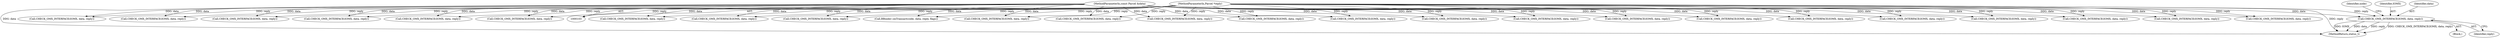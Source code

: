 digraph "0_Android_db829699d3293f254a7387894303451a91278986@pointer" {
"1001230" [label="(Call,CHECK_OMX_INTERFACE(IOMX, data, reply))"];
"1000105" [label="(MethodParameterIn,const Parcel &data)"];
"1000106" [label="(MethodParameterIn,Parcel *reply)"];
"1001348" [label="(Call,BBinder::onTransact(code, data, reply, flags))"];
"1001236" [label="(Identifier,node)"];
"1001312" [label="(Call,CHECK_OMX_INTERFACE(IOMX, data, reply))"];
"1000610" [label="(Call,CHECK_OMX_INTERFACE(IOMX, data, reply))"];
"1001261" [label="(Call,CHECK_OMX_INTERFACE(IOMX, data, reply))"];
"1000114" [label="(Call,CHECK_OMX_INTERFACE(IOMX, data, reply))"];
"1000696" [label="(Call,CHECK_OMX_INTERFACE(IOMX, data, reply))"];
"1001231" [label="(Identifier,IOMX)"];
"1001201" [label="(Call,CHECK_OMX_INTERFACE(IOMX, data, reply))"];
"1000785" [label="(Call,CHECK_OMX_INTERFACE(IOMX, data, reply))"];
"1001232" [label="(Identifier,data)"];
"1001230" [label="(Call,CHECK_OMX_INTERFACE(IOMX, data, reply))"];
"1000644" [label="(Call,CHECK_OMX_INTERFACE(IOMX, data, reply))"];
"1000105" [label="(MethodParameterIn,const Parcel &data)"];
"1001233" [label="(Identifier,reply)"];
"1000138" [label="(Call,CHECK_OMX_INTERFACE(IOMX, data, reply))"];
"1000949" [label="(Call,CHECK_OMX_INTERFACE(IOMX, data, reply))"];
"1001149" [label="(Call,CHECK_OMX_INTERFACE(IOMX, data, reply))"];
"1001353" [label="(MethodReturn,status_t)"];
"1000577" [label="(Call,CHECK_OMX_INTERFACE(IOMX, data, reply))"];
"1000548" [label="(Call,CHECK_OMX_INTERFACE(IOMX, data, reply))"];
"1000106" [label="(MethodParameterIn,Parcel *reply)"];
"1000245" [label="(Call,CHECK_OMX_INTERFACE(IOMX, data, reply))"];
"1000873" [label="(Call,CHECK_OMX_INTERFACE(IOMX, data, reply))"];
"1001033" [label="(Call,CHECK_OMX_INTERFACE(IOMX, data, reply))"];
"1000228" [label="(Call,CHECK_OMX_INTERFACE(IOMX, data, reply))"];
"1001229" [label="(Block,)"];
"1000990" [label="(Call,CHECK_OMX_INTERFACE(IOMX, data, reply))"];
"1000188" [label="(Call,CHECK_OMX_INTERFACE(IOMX, data, reply))"];
"1000278" [label="(Call,CHECK_OMX_INTERFACE(IOMX, data, reply))"];
"1000842" [label="(Call,CHECK_OMX_INTERFACE(IOMX, data, reply))"];
"1000743" [label="(Call,CHECK_OMX_INTERFACE(IOMX, data, reply))"];
"1000928" [label="(Call,CHECK_OMX_INTERFACE(IOMX, data, reply))"];
"1001084" [label="(Call,CHECK_OMX_INTERFACE(IOMX, data, reply))"];
"1001230" -> "1001229"  [label="AST: "];
"1001230" -> "1001233"  [label="CFG: "];
"1001231" -> "1001230"  [label="AST: "];
"1001232" -> "1001230"  [label="AST: "];
"1001233" -> "1001230"  [label="AST: "];
"1001236" -> "1001230"  [label="CFG: "];
"1001230" -> "1001353"  [label="DDG: data"];
"1001230" -> "1001353"  [label="DDG: reply"];
"1001230" -> "1001353"  [label="DDG: CHECK_OMX_INTERFACE(IOMX, data, reply)"];
"1001230" -> "1001353"  [label="DDG: IOMX"];
"1000105" -> "1001230"  [label="DDG: data"];
"1000106" -> "1001230"  [label="DDG: reply"];
"1000105" -> "1000103"  [label="AST: "];
"1000105" -> "1001353"  [label="DDG: data"];
"1000105" -> "1000114"  [label="DDG: data"];
"1000105" -> "1000138"  [label="DDG: data"];
"1000105" -> "1000188"  [label="DDG: data"];
"1000105" -> "1000228"  [label="DDG: data"];
"1000105" -> "1000245"  [label="DDG: data"];
"1000105" -> "1000278"  [label="DDG: data"];
"1000105" -> "1000548"  [label="DDG: data"];
"1000105" -> "1000577"  [label="DDG: data"];
"1000105" -> "1000610"  [label="DDG: data"];
"1000105" -> "1000644"  [label="DDG: data"];
"1000105" -> "1000696"  [label="DDG: data"];
"1000105" -> "1000743"  [label="DDG: data"];
"1000105" -> "1000785"  [label="DDG: data"];
"1000105" -> "1000842"  [label="DDG: data"];
"1000105" -> "1000873"  [label="DDG: data"];
"1000105" -> "1000928"  [label="DDG: data"];
"1000105" -> "1000949"  [label="DDG: data"];
"1000105" -> "1000990"  [label="DDG: data"];
"1000105" -> "1001033"  [label="DDG: data"];
"1000105" -> "1001084"  [label="DDG: data"];
"1000105" -> "1001149"  [label="DDG: data"];
"1000105" -> "1001201"  [label="DDG: data"];
"1000105" -> "1001261"  [label="DDG: data"];
"1000105" -> "1001312"  [label="DDG: data"];
"1000105" -> "1001348"  [label="DDG: data"];
"1000106" -> "1000103"  [label="AST: "];
"1000106" -> "1001353"  [label="DDG: reply"];
"1000106" -> "1000114"  [label="DDG: reply"];
"1000106" -> "1000138"  [label="DDG: reply"];
"1000106" -> "1000188"  [label="DDG: reply"];
"1000106" -> "1000228"  [label="DDG: reply"];
"1000106" -> "1000245"  [label="DDG: reply"];
"1000106" -> "1000278"  [label="DDG: reply"];
"1000106" -> "1000548"  [label="DDG: reply"];
"1000106" -> "1000577"  [label="DDG: reply"];
"1000106" -> "1000610"  [label="DDG: reply"];
"1000106" -> "1000644"  [label="DDG: reply"];
"1000106" -> "1000696"  [label="DDG: reply"];
"1000106" -> "1000743"  [label="DDG: reply"];
"1000106" -> "1000785"  [label="DDG: reply"];
"1000106" -> "1000842"  [label="DDG: reply"];
"1000106" -> "1000873"  [label="DDG: reply"];
"1000106" -> "1000928"  [label="DDG: reply"];
"1000106" -> "1000949"  [label="DDG: reply"];
"1000106" -> "1000990"  [label="DDG: reply"];
"1000106" -> "1001033"  [label="DDG: reply"];
"1000106" -> "1001084"  [label="DDG: reply"];
"1000106" -> "1001149"  [label="DDG: reply"];
"1000106" -> "1001201"  [label="DDG: reply"];
"1000106" -> "1001261"  [label="DDG: reply"];
"1000106" -> "1001312"  [label="DDG: reply"];
"1000106" -> "1001348"  [label="DDG: reply"];
}
